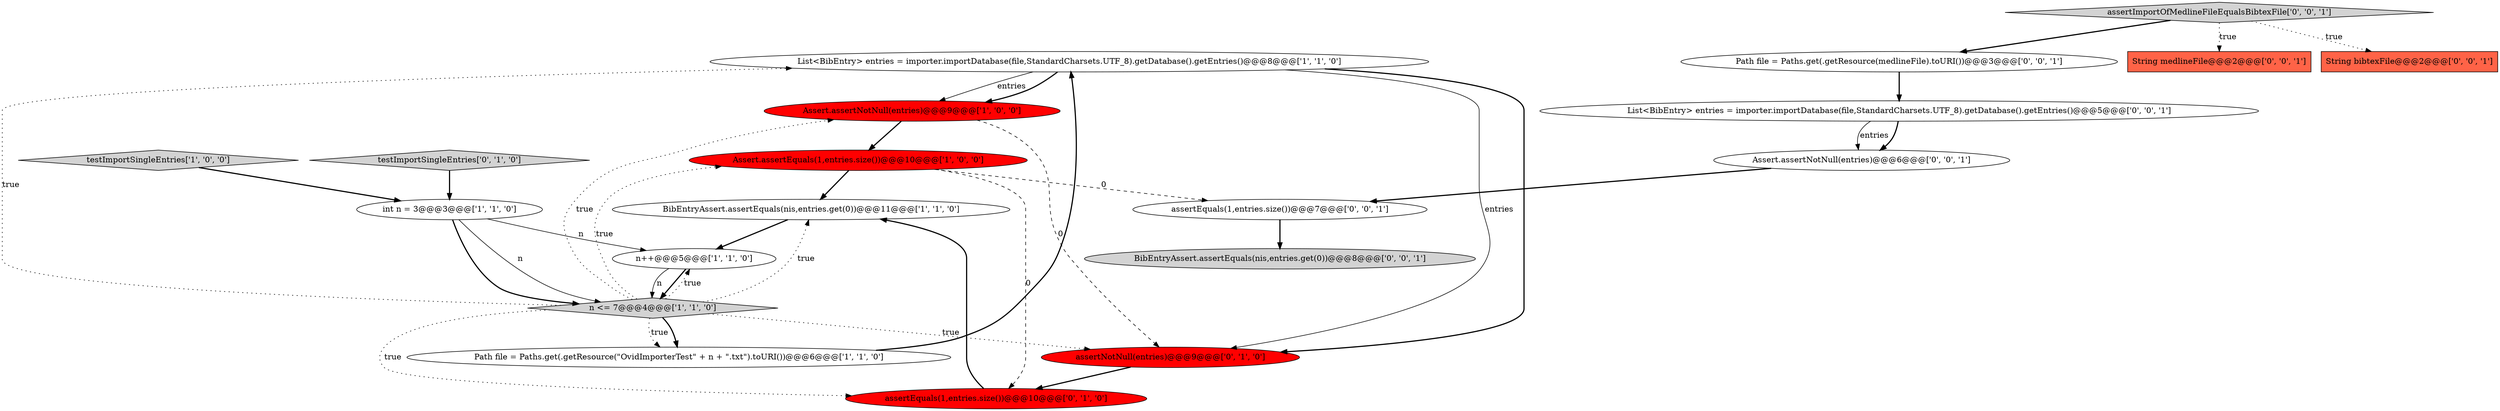 digraph {
4 [style = filled, label = "List<BibEntry> entries = importer.importDatabase(file,StandardCharsets.UTF_8).getDatabase().getEntries()@@@8@@@['1', '1', '0']", fillcolor = white, shape = ellipse image = "AAA0AAABBB1BBB"];
8 [style = filled, label = "testImportSingleEntries['1', '0', '0']", fillcolor = lightgray, shape = diamond image = "AAA0AAABBB1BBB"];
1 [style = filled, label = "n++@@@5@@@['1', '1', '0']", fillcolor = white, shape = ellipse image = "AAA0AAABBB1BBB"];
2 [style = filled, label = "Assert.assertEquals(1,entries.size())@@@10@@@['1', '0', '0']", fillcolor = red, shape = ellipse image = "AAA1AAABBB1BBB"];
0 [style = filled, label = "n <= 7@@@4@@@['1', '1', '0']", fillcolor = lightgray, shape = diamond image = "AAA0AAABBB1BBB"];
14 [style = filled, label = "assertImportOfMedlineFileEqualsBibtexFile['0', '0', '1']", fillcolor = lightgray, shape = diamond image = "AAA0AAABBB3BBB"];
7 [style = filled, label = "int n = 3@@@3@@@['1', '1', '0']", fillcolor = white, shape = ellipse image = "AAA0AAABBB1BBB"];
18 [style = filled, label = "assertEquals(1,entries.size())@@@7@@@['0', '0', '1']", fillcolor = white, shape = ellipse image = "AAA0AAABBB3BBB"];
5 [style = filled, label = "Assert.assertNotNull(entries)@@@9@@@['1', '0', '0']", fillcolor = red, shape = ellipse image = "AAA1AAABBB1BBB"];
15 [style = filled, label = "String medlineFile@@@2@@@['0', '0', '1']", fillcolor = tomato, shape = box image = "AAA0AAABBB3BBB"];
12 [style = filled, label = "String bibtexFile@@@2@@@['0', '0', '1']", fillcolor = tomato, shape = box image = "AAA0AAABBB3BBB"];
6 [style = filled, label = "BibEntryAssert.assertEquals(nis,entries.get(0))@@@11@@@['1', '1', '0']", fillcolor = white, shape = ellipse image = "AAA0AAABBB1BBB"];
13 [style = filled, label = "List<BibEntry> entries = importer.importDatabase(file,StandardCharsets.UTF_8).getDatabase().getEntries()@@@5@@@['0', '0', '1']", fillcolor = white, shape = ellipse image = "AAA0AAABBB3BBB"];
17 [style = filled, label = "Assert.assertNotNull(entries)@@@6@@@['0', '0', '1']", fillcolor = white, shape = ellipse image = "AAA0AAABBB3BBB"];
9 [style = filled, label = "testImportSingleEntries['0', '1', '0']", fillcolor = lightgray, shape = diamond image = "AAA0AAABBB2BBB"];
11 [style = filled, label = "assertNotNull(entries)@@@9@@@['0', '1', '0']", fillcolor = red, shape = ellipse image = "AAA1AAABBB2BBB"];
19 [style = filled, label = "BibEntryAssert.assertEquals(nis,entries.get(0))@@@8@@@['0', '0', '1']", fillcolor = lightgray, shape = ellipse image = "AAA0AAABBB3BBB"];
10 [style = filled, label = "assertEquals(1,entries.size())@@@10@@@['0', '1', '0']", fillcolor = red, shape = ellipse image = "AAA1AAABBB2BBB"];
16 [style = filled, label = "Path file = Paths.get(.getResource(medlineFile).toURI())@@@3@@@['0', '0', '1']", fillcolor = white, shape = ellipse image = "AAA0AAABBB3BBB"];
3 [style = filled, label = "Path file = Paths.get(.getResource(\"OvidImporterTest\" + n + \".txt\").toURI())@@@6@@@['1', '1', '0']", fillcolor = white, shape = ellipse image = "AAA0AAABBB1BBB"];
1->0 [style = solid, label="n"];
0->3 [style = bold, label=""];
14->16 [style = bold, label=""];
16->13 [style = bold, label=""];
0->5 [style = dotted, label="true"];
14->12 [style = dotted, label="true"];
0->10 [style = dotted, label="true"];
2->6 [style = bold, label=""];
0->4 [style = dotted, label="true"];
18->19 [style = bold, label=""];
7->0 [style = bold, label=""];
1->0 [style = bold, label=""];
7->1 [style = solid, label="n"];
9->7 [style = bold, label=""];
0->6 [style = dotted, label="true"];
3->4 [style = bold, label=""];
10->6 [style = bold, label=""];
4->5 [style = solid, label="entries"];
8->7 [style = bold, label=""];
2->10 [style = dashed, label="0"];
4->11 [style = solid, label="entries"];
6->1 [style = bold, label=""];
13->17 [style = bold, label=""];
5->2 [style = bold, label=""];
14->15 [style = dotted, label="true"];
5->11 [style = dashed, label="0"];
11->10 [style = bold, label=""];
13->17 [style = solid, label="entries"];
2->18 [style = dashed, label="0"];
0->3 [style = dotted, label="true"];
0->2 [style = dotted, label="true"];
4->11 [style = bold, label=""];
0->11 [style = dotted, label="true"];
4->5 [style = bold, label=""];
7->0 [style = solid, label="n"];
17->18 [style = bold, label=""];
0->1 [style = dotted, label="true"];
}
